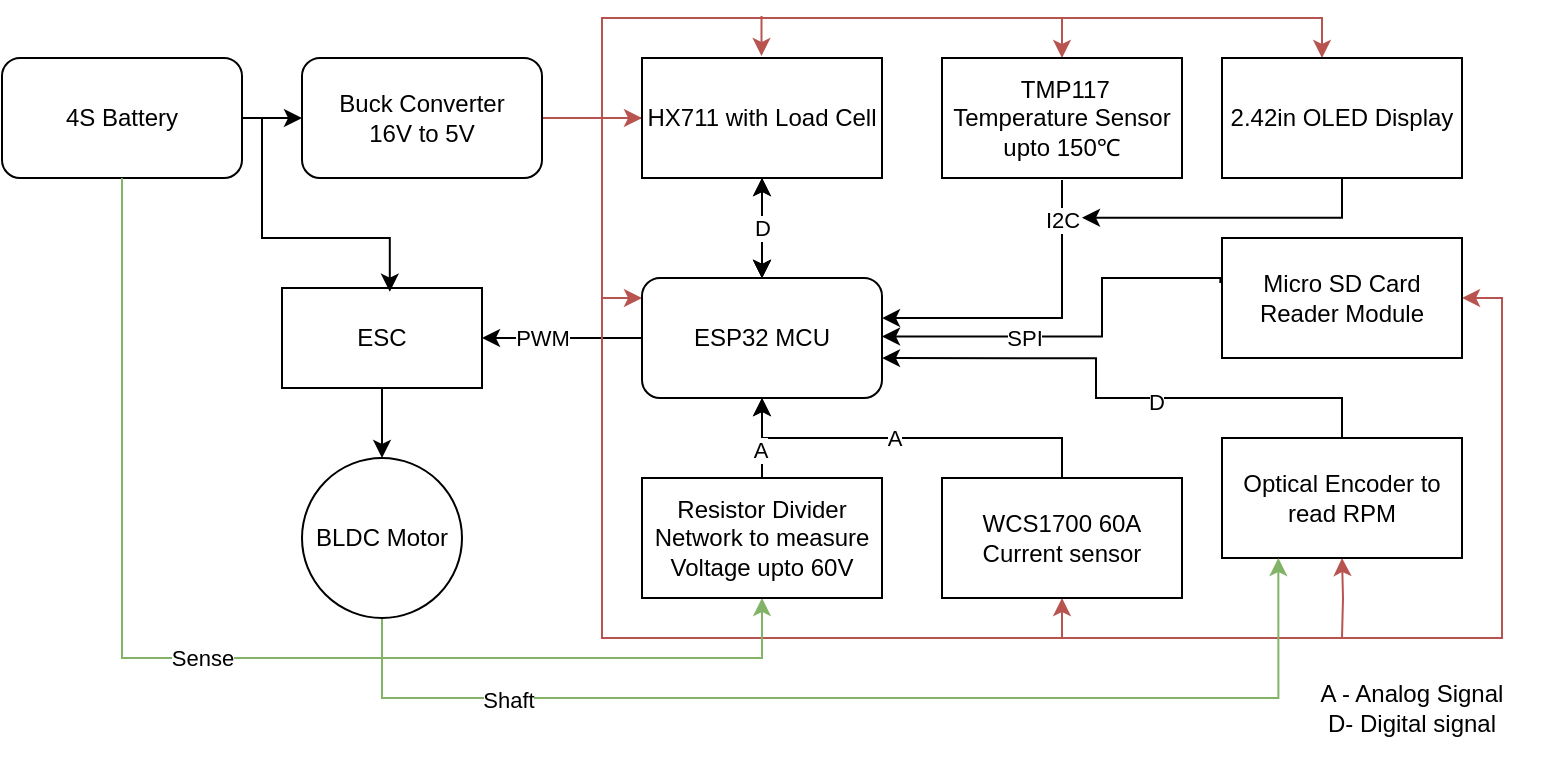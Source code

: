 <mxfile version="27.0.9">
  <diagram name="Page-1" id="iOVRrdU6f9DdqcQpkHCz">
    <mxGraphModel dx="867" dy="508" grid="1" gridSize="10" guides="1" tooltips="1" connect="1" arrows="1" fold="1" page="1" pageScale="1" pageWidth="850" pageHeight="1100" math="0" shadow="0">
      <root>
        <mxCell id="0" />
        <mxCell id="1" parent="0" />
        <mxCell id="0JqR1inI1DJOHSlyyRP6-15" value="" style="edgeStyle=orthogonalEdgeStyle;rounded=0;orthogonalLoop=1;jettySize=auto;html=1;" edge="1" parent="1" source="0JqR1inI1DJOHSlyyRP6-1" target="0JqR1inI1DJOHSlyyRP6-6">
          <mxGeometry relative="1" as="geometry" />
        </mxCell>
        <mxCell id="0JqR1inI1DJOHSlyyRP6-57" style="edgeStyle=orthogonalEdgeStyle;rounded=0;orthogonalLoop=1;jettySize=auto;html=1;fillColor=#f8cecc;strokeColor=#b85450;" edge="1" parent="1" target="0JqR1inI1DJOHSlyyRP6-1">
          <mxGeometry relative="1" as="geometry">
            <mxPoint x="370" y="280" as="sourcePoint" />
            <Array as="points">
              <mxPoint x="370" y="260" />
            </Array>
          </mxGeometry>
        </mxCell>
        <mxCell id="0JqR1inI1DJOHSlyyRP6-59" style="edgeStyle=orthogonalEdgeStyle;rounded=0;orthogonalLoop=1;jettySize=auto;html=1;entryX=1;entryY=0.5;entryDx=0;entryDy=0;" edge="1" parent="1" source="0JqR1inI1DJOHSlyyRP6-1" target="0JqR1inI1DJOHSlyyRP6-58">
          <mxGeometry relative="1" as="geometry" />
        </mxCell>
        <mxCell id="0JqR1inI1DJOHSlyyRP6-60" value="PWM" style="edgeLabel;html=1;align=center;verticalAlign=middle;resizable=0;points=[];" vertex="1" connectable="0" parent="0JqR1inI1DJOHSlyyRP6-59">
          <mxGeometry x="0.26" y="1" relative="1" as="geometry">
            <mxPoint y="-1" as="offset" />
          </mxGeometry>
        </mxCell>
        <mxCell id="0JqR1inI1DJOHSlyyRP6-1" value="ESP32 MCU" style="rounded=1;whiteSpace=wrap;html=1;" vertex="1" parent="1">
          <mxGeometry x="390" y="250" width="120" height="60" as="geometry" />
        </mxCell>
        <mxCell id="0JqR1inI1DJOHSlyyRP6-4" value="" style="edgeStyle=orthogonalEdgeStyle;rounded=0;orthogonalLoop=1;jettySize=auto;html=1;" edge="1" parent="1" source="0JqR1inI1DJOHSlyyRP6-2" target="0JqR1inI1DJOHSlyyRP6-3">
          <mxGeometry relative="1" as="geometry" />
        </mxCell>
        <mxCell id="0JqR1inI1DJOHSlyyRP6-2" value="4S Battery" style="rounded=1;whiteSpace=wrap;html=1;" vertex="1" parent="1">
          <mxGeometry x="70" y="140" width="120" height="60" as="geometry" />
        </mxCell>
        <mxCell id="0JqR1inI1DJOHSlyyRP6-5" value="" style="edgeStyle=orthogonalEdgeStyle;rounded=0;orthogonalLoop=1;jettySize=auto;html=1;fillColor=#f8cecc;strokeColor=#b85450;" edge="1" parent="1" source="0JqR1inI1DJOHSlyyRP6-3" target="0JqR1inI1DJOHSlyyRP6-1">
          <mxGeometry relative="1" as="geometry" />
        </mxCell>
        <mxCell id="0JqR1inI1DJOHSlyyRP6-7" style="edgeStyle=orthogonalEdgeStyle;rounded=0;orthogonalLoop=1;jettySize=auto;html=1;entryX=0;entryY=0.5;entryDx=0;entryDy=0;fillColor=#f8cecc;strokeColor=#b85450;" edge="1" parent="1" source="0JqR1inI1DJOHSlyyRP6-3" target="0JqR1inI1DJOHSlyyRP6-6">
          <mxGeometry relative="1" as="geometry" />
        </mxCell>
        <mxCell id="0JqR1inI1DJOHSlyyRP6-3" value="Buck Converter&lt;br&gt;16&lt;span style=&quot;background-color: transparent; color: light-dark(rgb(0, 0, 0), rgb(255, 255, 255));&quot;&gt;V to 5V&lt;/span&gt;" style="rounded=1;whiteSpace=wrap;html=1;" vertex="1" parent="1">
          <mxGeometry x="220" y="140" width="120" height="60" as="geometry" />
        </mxCell>
        <mxCell id="0JqR1inI1DJOHSlyyRP6-8" value="" style="edgeStyle=orthogonalEdgeStyle;rounded=0;orthogonalLoop=1;jettySize=auto;html=1;" edge="1" parent="1" source="0JqR1inI1DJOHSlyyRP6-6" target="0JqR1inI1DJOHSlyyRP6-1">
          <mxGeometry relative="1" as="geometry" />
        </mxCell>
        <mxCell id="0JqR1inI1DJOHSlyyRP6-9" value="" style="edgeStyle=orthogonalEdgeStyle;rounded=0;orthogonalLoop=1;jettySize=auto;html=1;startArrow=classic;startFill=1;" edge="1" parent="1" source="0JqR1inI1DJOHSlyyRP6-6" target="0JqR1inI1DJOHSlyyRP6-1">
          <mxGeometry relative="1" as="geometry" />
        </mxCell>
        <mxCell id="0JqR1inI1DJOHSlyyRP6-10" value="D" style="edgeStyle=orthogonalEdgeStyle;rounded=0;orthogonalLoop=1;jettySize=auto;html=1;" edge="1" parent="1" source="0JqR1inI1DJOHSlyyRP6-6" target="0JqR1inI1DJOHSlyyRP6-1">
          <mxGeometry relative="1" as="geometry">
            <Array as="points">
              <mxPoint x="450" y="230" />
              <mxPoint x="450" y="230" />
            </Array>
          </mxGeometry>
        </mxCell>
        <mxCell id="0JqR1inI1DJOHSlyyRP6-70" style="edgeStyle=orthogonalEdgeStyle;rounded=0;orthogonalLoop=1;jettySize=auto;html=1;fillColor=#f8cecc;strokeColor=#b85450;" edge="1" parent="1">
          <mxGeometry relative="1" as="geometry">
            <mxPoint x="449.75" y="139" as="targetPoint" />
            <mxPoint x="449.75" y="119" as="sourcePoint" />
          </mxGeometry>
        </mxCell>
        <mxCell id="0JqR1inI1DJOHSlyyRP6-6" value="HX711 with Load Cell" style="whiteSpace=wrap;html=1;" vertex="1" parent="1">
          <mxGeometry x="390" y="140" width="120" height="60" as="geometry" />
        </mxCell>
        <mxCell id="0JqR1inI1DJOHSlyyRP6-25" style="edgeStyle=orthogonalEdgeStyle;rounded=0;orthogonalLoop=1;jettySize=auto;html=1;" edge="1" parent="1" source="0JqR1inI1DJOHSlyyRP6-11">
          <mxGeometry relative="1" as="geometry">
            <mxPoint x="450" y="310" as="targetPoint" />
            <Array as="points">
              <mxPoint x="600" y="330" />
              <mxPoint x="450" y="330" />
            </Array>
          </mxGeometry>
        </mxCell>
        <mxCell id="0JqR1inI1DJOHSlyyRP6-26" value="A" style="edgeLabel;html=1;align=center;verticalAlign=middle;resizable=0;points=[];" vertex="1" connectable="0" parent="0JqR1inI1DJOHSlyyRP6-25">
          <mxGeometry x="0.101" relative="1" as="geometry">
            <mxPoint as="offset" />
          </mxGeometry>
        </mxCell>
        <mxCell id="0JqR1inI1DJOHSlyyRP6-49" style="edgeStyle=orthogonalEdgeStyle;rounded=0;orthogonalLoop=1;jettySize=auto;html=1;fillColor=#f8cecc;strokeColor=#b85450;" edge="1" parent="1" target="0JqR1inI1DJOHSlyyRP6-11">
          <mxGeometry relative="1" as="geometry">
            <mxPoint x="370" y="170" as="sourcePoint" />
            <Array as="points">
              <mxPoint x="600" y="430" />
            </Array>
          </mxGeometry>
        </mxCell>
        <mxCell id="0JqR1inI1DJOHSlyyRP6-11" value="WCS1700 60A&lt;br&gt;Current sensor" style="whiteSpace=wrap;html=1;" vertex="1" parent="1">
          <mxGeometry x="540" y="350" width="120" height="60" as="geometry" />
        </mxCell>
        <mxCell id="0JqR1inI1DJOHSlyyRP6-18" value="A - Analog Signal&lt;br&gt;D- Digital signal" style="text;strokeColor=none;align=center;fillColor=none;html=1;verticalAlign=middle;whiteSpace=wrap;rounded=0;" vertex="1" parent="1">
          <mxGeometry x="710" y="440" width="130" height="50" as="geometry" />
        </mxCell>
        <mxCell id="0JqR1inI1DJOHSlyyRP6-24" value="" style="edgeStyle=orthogonalEdgeStyle;rounded=0;orthogonalLoop=1;jettySize=auto;html=1;" edge="1" parent="1" source="0JqR1inI1DJOHSlyyRP6-19" target="0JqR1inI1DJOHSlyyRP6-1">
          <mxGeometry relative="1" as="geometry" />
        </mxCell>
        <mxCell id="0JqR1inI1DJOHSlyyRP6-27" value="A" style="edgeLabel;html=1;align=center;verticalAlign=middle;resizable=0;points=[];" vertex="1" connectable="0" parent="0JqR1inI1DJOHSlyyRP6-24">
          <mxGeometry x="-0.278" y="1" relative="1" as="geometry">
            <mxPoint as="offset" />
          </mxGeometry>
        </mxCell>
        <mxCell id="0JqR1inI1DJOHSlyyRP6-55" style="edgeStyle=orthogonalEdgeStyle;rounded=0;orthogonalLoop=1;jettySize=auto;html=1;fillColor=#d5e8d4;strokeColor=#82b366;exitX=0.5;exitY=1;exitDx=0;exitDy=0;" edge="1" parent="1" source="0JqR1inI1DJOHSlyyRP6-2" target="0JqR1inI1DJOHSlyyRP6-19">
          <mxGeometry relative="1" as="geometry">
            <mxPoint x="170" y="300" as="sourcePoint" />
            <mxPoint x="456.48" y="421.32" as="targetPoint" />
            <Array as="points">
              <mxPoint x="130" y="440" />
              <mxPoint x="450" y="440" />
            </Array>
          </mxGeometry>
        </mxCell>
        <mxCell id="0JqR1inI1DJOHSlyyRP6-68" value="Sense" style="edgeLabel;html=1;align=center;verticalAlign=middle;resizable=0;points=[];" vertex="1" connectable="0" parent="0JqR1inI1DJOHSlyyRP6-55">
          <mxGeometry x="0.097" y="-3" relative="1" as="geometry">
            <mxPoint x="-44" y="-3" as="offset" />
          </mxGeometry>
        </mxCell>
        <mxCell id="0JqR1inI1DJOHSlyyRP6-19" value="Resistor Divider Network to measure Voltage upto 60V" style="rounded=0;whiteSpace=wrap;html=1;" vertex="1" parent="1">
          <mxGeometry x="390" y="350" width="120" height="60" as="geometry" />
        </mxCell>
        <mxCell id="0JqR1inI1DJOHSlyyRP6-28" style="edgeStyle=orthogonalEdgeStyle;rounded=0;orthogonalLoop=1;jettySize=auto;html=1;" edge="1" parent="1">
          <mxGeometry relative="1" as="geometry">
            <mxPoint x="600" y="201" as="sourcePoint" />
            <mxPoint x="510" y="270.034" as="targetPoint" />
            <Array as="points">
              <mxPoint x="600" y="201" />
              <mxPoint x="600" y="270" />
            </Array>
          </mxGeometry>
        </mxCell>
        <mxCell id="0JqR1inI1DJOHSlyyRP6-34" value="I2C" style="edgeLabel;html=1;align=center;verticalAlign=middle;resizable=0;points=[];" vertex="1" connectable="0" parent="0JqR1inI1DJOHSlyyRP6-28">
          <mxGeometry x="-0.19" y="-1" relative="1" as="geometry">
            <mxPoint x="1" y="-45" as="offset" />
          </mxGeometry>
        </mxCell>
        <mxCell id="0JqR1inI1DJOHSlyyRP6-71" style="edgeStyle=orthogonalEdgeStyle;rounded=0;orthogonalLoop=1;jettySize=auto;html=1;fillColor=#f8cecc;strokeColor=#b85450;entryX=0.5;entryY=0;entryDx=0;entryDy=0;" edge="1" parent="1" target="0JqR1inI1DJOHSlyyRP6-20">
          <mxGeometry relative="1" as="geometry">
            <mxPoint x="599.88" y="130" as="targetPoint" />
            <mxPoint x="599.892" y="140" as="sourcePoint" />
            <Array as="points" />
          </mxGeometry>
        </mxCell>
        <mxCell id="0JqR1inI1DJOHSlyyRP6-72" style="edgeStyle=orthogonalEdgeStyle;rounded=0;orthogonalLoop=1;jettySize=auto;html=1;fillColor=#f8cecc;strokeColor=#b85450;" edge="1" parent="1" target="0JqR1inI1DJOHSlyyRP6-20">
          <mxGeometry relative="1" as="geometry">
            <mxPoint x="600" y="120" as="sourcePoint" />
            <Array as="points">
              <mxPoint x="600" y="130" />
              <mxPoint x="600" y="130" />
            </Array>
          </mxGeometry>
        </mxCell>
        <mxCell id="0JqR1inI1DJOHSlyyRP6-20" value="&amp;nbsp;TMP117 Temperature Sensor upto 150℃" style="whiteSpace=wrap;html=1;" vertex="1" parent="1">
          <mxGeometry x="540" y="140" width="120" height="60" as="geometry" />
        </mxCell>
        <mxCell id="0JqR1inI1DJOHSlyyRP6-40" value="" style="edgeStyle=orthogonalEdgeStyle;rounded=0;orthogonalLoop=1;jettySize=auto;html=1;exitX=0.5;exitY=1;exitDx=0;exitDy=0;" edge="1" parent="1" source="0JqR1inI1DJOHSlyyRP6-21">
          <mxGeometry relative="1" as="geometry">
            <mxPoint x="680" y="219.86" as="sourcePoint" />
            <mxPoint x="610" y="219.86" as="targetPoint" />
            <Array as="points">
              <mxPoint x="740" y="220" />
            </Array>
          </mxGeometry>
        </mxCell>
        <mxCell id="0JqR1inI1DJOHSlyyRP6-47" style="edgeStyle=orthogonalEdgeStyle;rounded=0;orthogonalLoop=1;jettySize=auto;html=1;fillColor=#f8cecc;strokeColor=#b85450;" edge="1" parent="1" target="0JqR1inI1DJOHSlyyRP6-21">
          <mxGeometry relative="1" as="geometry">
            <mxPoint x="370" y="170" as="sourcePoint" />
            <Array as="points">
              <mxPoint x="730" y="120" />
            </Array>
          </mxGeometry>
        </mxCell>
        <mxCell id="0JqR1inI1DJOHSlyyRP6-21" value="2.42in OLED Display" style="whiteSpace=wrap;html=1;" vertex="1" parent="1">
          <mxGeometry x="680" y="140" width="120" height="60" as="geometry" />
        </mxCell>
        <mxCell id="0JqR1inI1DJOHSlyyRP6-35" style="edgeStyle=orthogonalEdgeStyle;rounded=0;orthogonalLoop=1;jettySize=auto;html=1;exitX=-0.007;exitY=0.542;exitDx=0;exitDy=0;exitPerimeter=0;" edge="1" parent="1">
          <mxGeometry relative="1" as="geometry">
            <mxPoint x="510" y="279.25" as="targetPoint" />
            <mxPoint x="679.16" y="252.49" as="sourcePoint" />
            <Array as="points">
              <mxPoint x="679" y="249.97" />
              <mxPoint x="620" y="249.97" />
              <mxPoint x="620" y="278.97" />
            </Array>
          </mxGeometry>
        </mxCell>
        <mxCell id="0JqR1inI1DJOHSlyyRP6-38" value="SPI" style="edgeLabel;html=1;align=center;verticalAlign=middle;resizable=0;points=[];" vertex="1" connectable="0" parent="0JqR1inI1DJOHSlyyRP6-35">
          <mxGeometry x="0.294" relative="1" as="geometry">
            <mxPoint as="offset" />
          </mxGeometry>
        </mxCell>
        <mxCell id="0JqR1inI1DJOHSlyyRP6-50" value="" style="edgeStyle=orthogonalEdgeStyle;rounded=0;orthogonalLoop=1;jettySize=auto;html=1;fillColor=#f8cecc;strokeColor=#b85450;" edge="1" parent="1">
          <mxGeometry relative="1" as="geometry">
            <mxPoint x="600" y="430" as="sourcePoint" />
            <mxPoint x="800.034" y="260.0" as="targetPoint" />
            <Array as="points">
              <mxPoint x="820" y="430" />
              <mxPoint x="820" y="260" />
            </Array>
          </mxGeometry>
        </mxCell>
        <mxCell id="0JqR1inI1DJOHSlyyRP6-23" value="Micro SD Card Reader Module" style="whiteSpace=wrap;html=1;" vertex="1" parent="1">
          <mxGeometry x="680" y="230" width="120" height="60" as="geometry" />
        </mxCell>
        <mxCell id="0JqR1inI1DJOHSlyyRP6-52" style="edgeStyle=orthogonalEdgeStyle;rounded=0;orthogonalLoop=1;jettySize=auto;html=1;fillColor=#f8cecc;strokeColor=#b85450;" edge="1" parent="1" target="0JqR1inI1DJOHSlyyRP6-51">
          <mxGeometry relative="1" as="geometry">
            <mxPoint x="740" y="430" as="sourcePoint" />
          </mxGeometry>
        </mxCell>
        <mxCell id="0JqR1inI1DJOHSlyyRP6-53" value="" style="edgeStyle=orthogonalEdgeStyle;rounded=0;orthogonalLoop=1;jettySize=auto;html=1;entryX=1.023;entryY=0.674;entryDx=0;entryDy=0;entryPerimeter=0;exitX=0.5;exitY=0;exitDx=0;exitDy=0;" edge="1" parent="1" source="0JqR1inI1DJOHSlyyRP6-51">
          <mxGeometry relative="1" as="geometry">
            <mxPoint x="787.24" y="329.61" as="sourcePoint" />
            <mxPoint x="510" y="290.05" as="targetPoint" />
            <Array as="points">
              <mxPoint x="740" y="310" />
              <mxPoint x="617" y="310" />
              <mxPoint x="617" y="290" />
            </Array>
          </mxGeometry>
        </mxCell>
        <mxCell id="0JqR1inI1DJOHSlyyRP6-54" value="D" style="edgeLabel;html=1;align=center;verticalAlign=middle;resizable=0;points=[];" vertex="1" connectable="0" parent="0JqR1inI1DJOHSlyyRP6-53">
          <mxGeometry x="-0.163" y="2" relative="1" as="geometry">
            <mxPoint as="offset" />
          </mxGeometry>
        </mxCell>
        <mxCell id="0JqR1inI1DJOHSlyyRP6-51" value="Optical Encoder to read RPM" style="whiteSpace=wrap;html=1;" vertex="1" parent="1">
          <mxGeometry x="680" y="330" width="120" height="60" as="geometry" />
        </mxCell>
        <mxCell id="0JqR1inI1DJOHSlyyRP6-63" style="edgeStyle=orthogonalEdgeStyle;rounded=0;orthogonalLoop=1;jettySize=auto;html=1;entryX=0.5;entryY=0;entryDx=0;entryDy=0;" edge="1" parent="1" source="0JqR1inI1DJOHSlyyRP6-58" target="0JqR1inI1DJOHSlyyRP6-62">
          <mxGeometry relative="1" as="geometry" />
        </mxCell>
        <mxCell id="0JqR1inI1DJOHSlyyRP6-58" value="ESC" style="whiteSpace=wrap;html=1;" vertex="1" parent="1">
          <mxGeometry x="210" y="255" width="100" height="50" as="geometry" />
        </mxCell>
        <mxCell id="0JqR1inI1DJOHSlyyRP6-66" style="edgeStyle=orthogonalEdgeStyle;rounded=0;orthogonalLoop=1;jettySize=auto;html=1;entryX=0.25;entryY=1;entryDx=0;entryDy=0;fillColor=#d5e8d4;strokeColor=#82b366;" edge="1" parent="1">
          <mxGeometry relative="1" as="geometry">
            <mxPoint x="708.17" y="390" as="targetPoint" />
            <mxPoint x="260.003" y="420" as="sourcePoint" />
            <Array as="points">
              <mxPoint x="260" y="460" />
              <mxPoint x="708" y="460" />
            </Array>
          </mxGeometry>
        </mxCell>
        <mxCell id="0JqR1inI1DJOHSlyyRP6-67" value="Shaft" style="edgeLabel;html=1;align=center;verticalAlign=middle;resizable=0;points=[];" vertex="1" connectable="0" parent="0JqR1inI1DJOHSlyyRP6-66">
          <mxGeometry x="-0.632" y="-1" relative="1" as="geometry">
            <mxPoint as="offset" />
          </mxGeometry>
        </mxCell>
        <mxCell id="0JqR1inI1DJOHSlyyRP6-62" value="BLDC Motor" style="ellipse;whiteSpace=wrap;html=1;" vertex="1" parent="1">
          <mxGeometry x="220" y="340" width="80" height="80" as="geometry" />
        </mxCell>
        <mxCell id="0JqR1inI1DJOHSlyyRP6-65" style="edgeStyle=orthogonalEdgeStyle;rounded=0;orthogonalLoop=1;jettySize=auto;html=1;entryX=0.539;entryY=0.037;entryDx=0;entryDy=0;entryPerimeter=0;" edge="1" parent="1" source="0JqR1inI1DJOHSlyyRP6-2" target="0JqR1inI1DJOHSlyyRP6-58">
          <mxGeometry relative="1" as="geometry">
            <Array as="points">
              <mxPoint x="200" y="170" />
              <mxPoint x="200" y="230" />
              <mxPoint x="264" y="230" />
            </Array>
          </mxGeometry>
        </mxCell>
      </root>
    </mxGraphModel>
  </diagram>
</mxfile>
